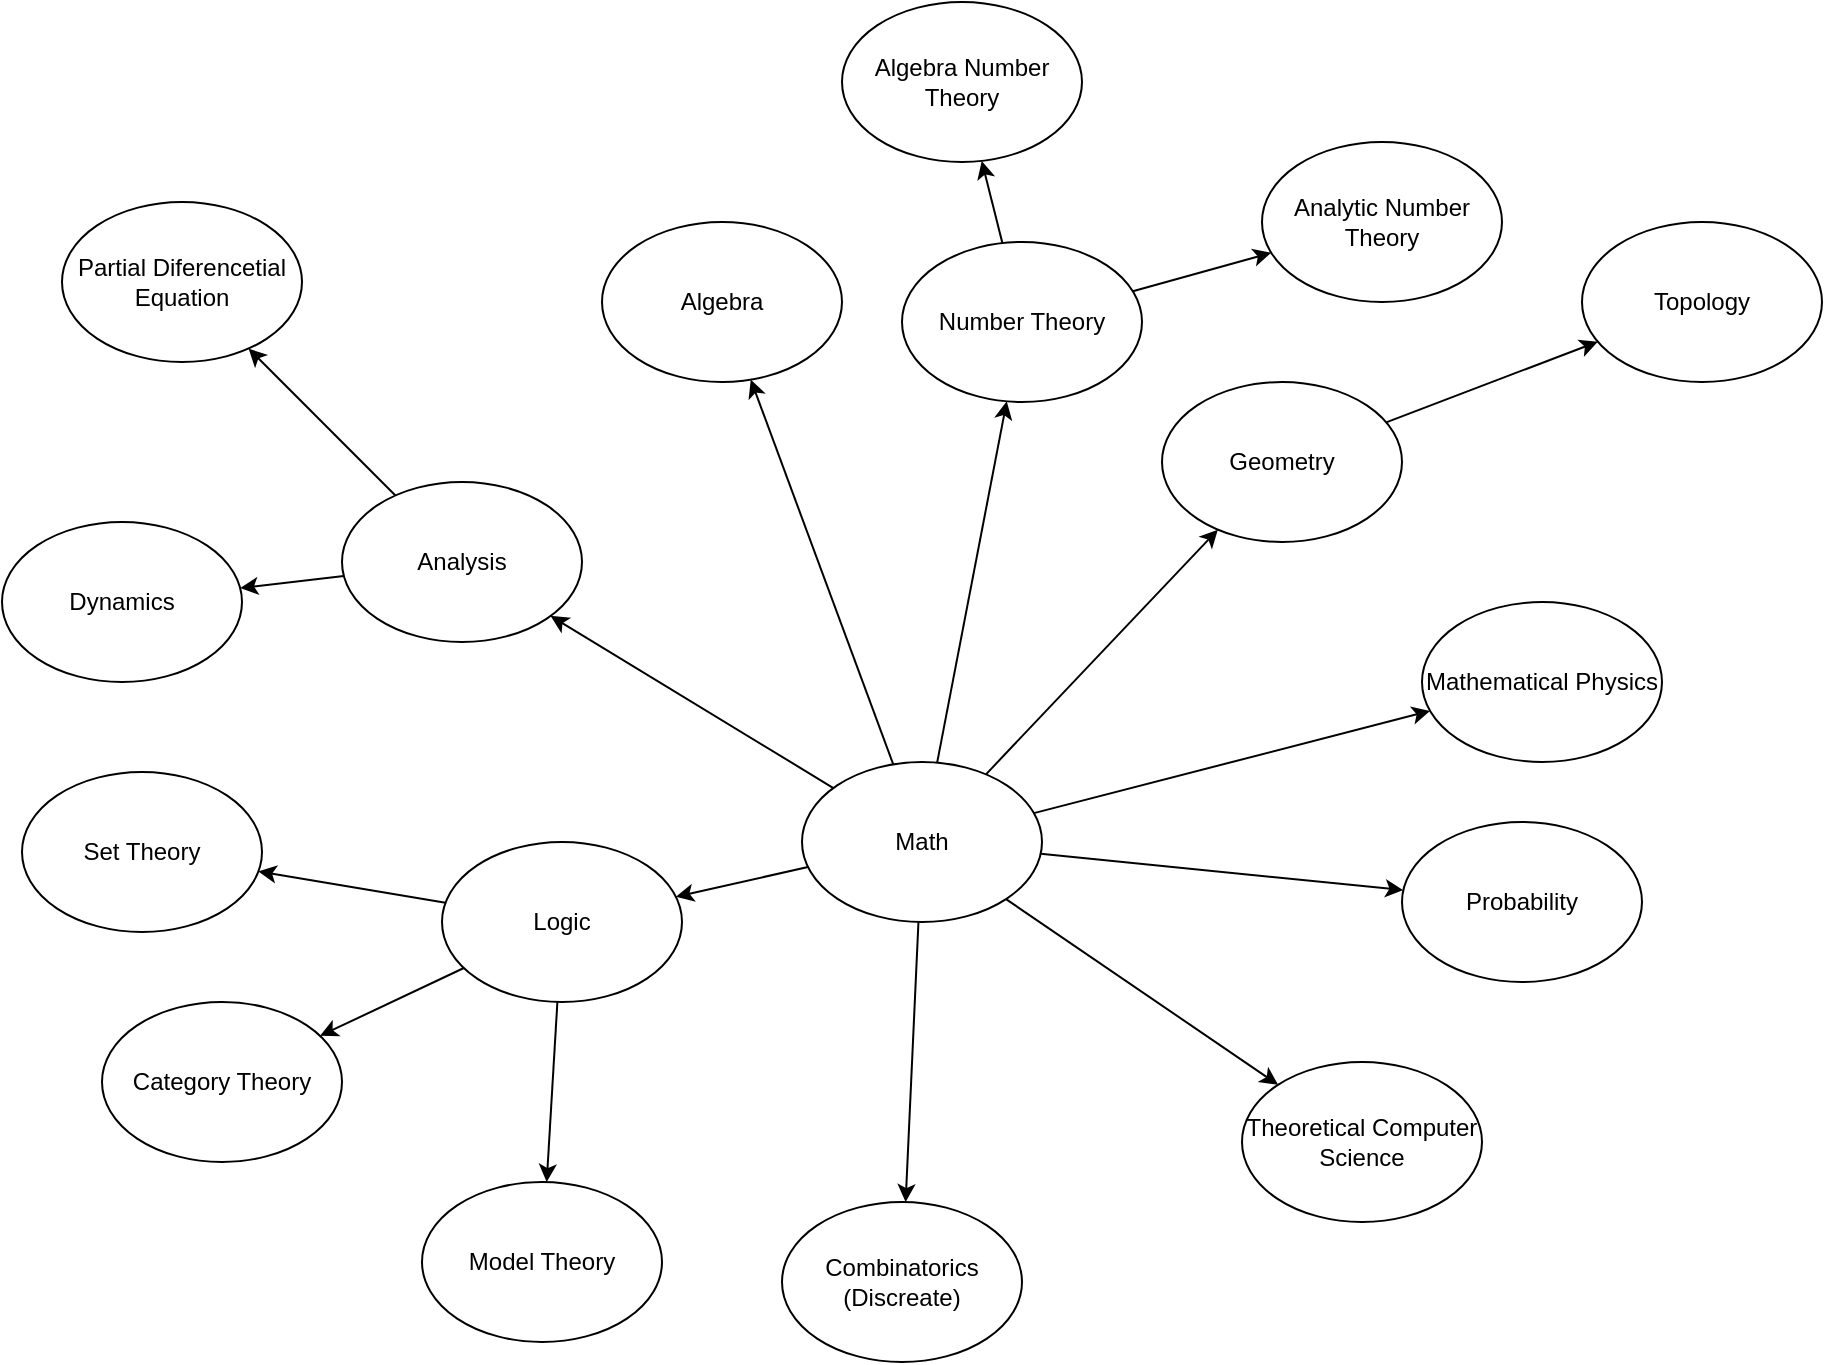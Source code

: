 <mxfile version="20.3.1" type="github">
  <diagram id="C-yN11XaQHERJCoyUqDr" name="หน้า-1">
    <mxGraphModel dx="2138" dy="547" grid="1" gridSize="10" guides="1" tooltips="1" connect="1" arrows="1" fold="1" page="1" pageScale="1" pageWidth="1100" pageHeight="850" math="0" shadow="0">
      <root>
        <mxCell id="0" />
        <mxCell id="1" parent="0" />
        <mxCell id="EYg5Czc74dAmpDCZTBrX-3" style="rounded=0;orthogonalLoop=1;jettySize=auto;html=1;" edge="1" parent="1" source="EYg5Czc74dAmpDCZTBrX-1" target="EYg5Czc74dAmpDCZTBrX-2">
          <mxGeometry relative="1" as="geometry" />
        </mxCell>
        <mxCell id="EYg5Czc74dAmpDCZTBrX-5" style="edgeStyle=none;rounded=0;orthogonalLoop=1;jettySize=auto;html=1;" edge="1" parent="1" source="EYg5Czc74dAmpDCZTBrX-1" target="EYg5Czc74dAmpDCZTBrX-4">
          <mxGeometry relative="1" as="geometry" />
        </mxCell>
        <mxCell id="EYg5Czc74dAmpDCZTBrX-7" style="edgeStyle=none;rounded=0;orthogonalLoop=1;jettySize=auto;html=1;" edge="1" parent="1" source="EYg5Czc74dAmpDCZTBrX-1" target="EYg5Czc74dAmpDCZTBrX-6">
          <mxGeometry relative="1" as="geometry" />
        </mxCell>
        <mxCell id="EYg5Czc74dAmpDCZTBrX-15" style="edgeStyle=none;rounded=0;orthogonalLoop=1;jettySize=auto;html=1;" edge="1" parent="1" source="EYg5Czc74dAmpDCZTBrX-1" target="EYg5Czc74dAmpDCZTBrX-14">
          <mxGeometry relative="1" as="geometry" />
        </mxCell>
        <mxCell id="EYg5Czc74dAmpDCZTBrX-24" style="edgeStyle=none;rounded=0;orthogonalLoop=1;jettySize=auto;html=1;" edge="1" parent="1" source="EYg5Czc74dAmpDCZTBrX-1" target="EYg5Czc74dAmpDCZTBrX-23">
          <mxGeometry relative="1" as="geometry" />
        </mxCell>
        <mxCell id="EYg5Czc74dAmpDCZTBrX-32" style="edgeStyle=none;rounded=0;orthogonalLoop=1;jettySize=auto;html=1;" edge="1" parent="1" source="EYg5Czc74dAmpDCZTBrX-1" target="EYg5Czc74dAmpDCZTBrX-31">
          <mxGeometry relative="1" as="geometry" />
        </mxCell>
        <mxCell id="EYg5Czc74dAmpDCZTBrX-34" style="edgeStyle=none;rounded=0;orthogonalLoop=1;jettySize=auto;html=1;" edge="1" parent="1" source="EYg5Czc74dAmpDCZTBrX-1" target="EYg5Czc74dAmpDCZTBrX-33">
          <mxGeometry relative="1" as="geometry" />
        </mxCell>
        <mxCell id="EYg5Czc74dAmpDCZTBrX-36" style="edgeStyle=none;rounded=0;orthogonalLoop=1;jettySize=auto;html=1;" edge="1" parent="1" source="EYg5Czc74dAmpDCZTBrX-1" target="EYg5Czc74dAmpDCZTBrX-35">
          <mxGeometry relative="1" as="geometry" />
        </mxCell>
        <mxCell id="EYg5Czc74dAmpDCZTBrX-38" style="edgeStyle=none;rounded=0;orthogonalLoop=1;jettySize=auto;html=1;" edge="1" parent="1" source="EYg5Czc74dAmpDCZTBrX-1" target="EYg5Czc74dAmpDCZTBrX-37">
          <mxGeometry relative="1" as="geometry" />
        </mxCell>
        <mxCell id="EYg5Czc74dAmpDCZTBrX-1" value="Math" style="ellipse;whiteSpace=wrap;html=1;" vertex="1" parent="1">
          <mxGeometry x="290" y="420" width="120" height="80" as="geometry" />
        </mxCell>
        <mxCell id="EYg5Czc74dAmpDCZTBrX-2" value="Algebra" style="ellipse;whiteSpace=wrap;html=1;" vertex="1" parent="1">
          <mxGeometry x="190" y="150" width="120" height="80" as="geometry" />
        </mxCell>
        <mxCell id="EYg5Czc74dAmpDCZTBrX-9" style="edgeStyle=none;rounded=0;orthogonalLoop=1;jettySize=auto;html=1;" edge="1" parent="1" source="EYg5Czc74dAmpDCZTBrX-4" target="EYg5Czc74dAmpDCZTBrX-8">
          <mxGeometry relative="1" as="geometry" />
        </mxCell>
        <mxCell id="EYg5Czc74dAmpDCZTBrX-11" style="edgeStyle=none;rounded=0;orthogonalLoop=1;jettySize=auto;html=1;" edge="1" parent="1" source="EYg5Czc74dAmpDCZTBrX-4" target="EYg5Czc74dAmpDCZTBrX-10">
          <mxGeometry relative="1" as="geometry" />
        </mxCell>
        <mxCell id="EYg5Czc74dAmpDCZTBrX-4" value="Number Theory" style="ellipse;whiteSpace=wrap;html=1;" vertex="1" parent="1">
          <mxGeometry x="340" y="160" width="120" height="80" as="geometry" />
        </mxCell>
        <mxCell id="EYg5Czc74dAmpDCZTBrX-13" style="edgeStyle=none;rounded=0;orthogonalLoop=1;jettySize=auto;html=1;" edge="1" parent="1" source="EYg5Czc74dAmpDCZTBrX-6" target="EYg5Czc74dAmpDCZTBrX-12">
          <mxGeometry relative="1" as="geometry" />
        </mxCell>
        <mxCell id="EYg5Czc74dAmpDCZTBrX-6" value="Geometry" style="ellipse;whiteSpace=wrap;html=1;" vertex="1" parent="1">
          <mxGeometry x="470" y="230" width="120" height="80" as="geometry" />
        </mxCell>
        <mxCell id="EYg5Czc74dAmpDCZTBrX-8" value="Algebra Number Theory" style="ellipse;whiteSpace=wrap;html=1;" vertex="1" parent="1">
          <mxGeometry x="310" y="40" width="120" height="80" as="geometry" />
        </mxCell>
        <mxCell id="EYg5Czc74dAmpDCZTBrX-10" value="Analytic Number Theory" style="ellipse;whiteSpace=wrap;html=1;" vertex="1" parent="1">
          <mxGeometry x="520" y="110" width="120" height="80" as="geometry" />
        </mxCell>
        <mxCell id="EYg5Czc74dAmpDCZTBrX-12" value="Topology" style="ellipse;whiteSpace=wrap;html=1;" vertex="1" parent="1">
          <mxGeometry x="680" y="150" width="120" height="80" as="geometry" />
        </mxCell>
        <mxCell id="EYg5Czc74dAmpDCZTBrX-17" style="edgeStyle=none;rounded=0;orthogonalLoop=1;jettySize=auto;html=1;" edge="1" parent="1" source="EYg5Czc74dAmpDCZTBrX-14" target="EYg5Czc74dAmpDCZTBrX-18">
          <mxGeometry relative="1" as="geometry">
            <mxPoint x="5.857" y="384.205" as="targetPoint" />
          </mxGeometry>
        </mxCell>
        <mxCell id="EYg5Czc74dAmpDCZTBrX-22" style="edgeStyle=none;rounded=0;orthogonalLoop=1;jettySize=auto;html=1;" edge="1" parent="1" source="EYg5Czc74dAmpDCZTBrX-14" target="EYg5Czc74dAmpDCZTBrX-21">
          <mxGeometry relative="1" as="geometry" />
        </mxCell>
        <mxCell id="EYg5Czc74dAmpDCZTBrX-14" value="Analysis" style="ellipse;whiteSpace=wrap;html=1;" vertex="1" parent="1">
          <mxGeometry x="60" y="280" width="120" height="80" as="geometry" />
        </mxCell>
        <mxCell id="EYg5Czc74dAmpDCZTBrX-18" value="Partial Diferencetial Equation" style="ellipse;whiteSpace=wrap;html=1;" vertex="1" parent="1">
          <mxGeometry x="-80" y="140" width="120" height="80" as="geometry" />
        </mxCell>
        <mxCell id="EYg5Czc74dAmpDCZTBrX-21" value="Dynamics" style="ellipse;whiteSpace=wrap;html=1;" vertex="1" parent="1">
          <mxGeometry x="-110" y="300" width="120" height="80" as="geometry" />
        </mxCell>
        <mxCell id="EYg5Czc74dAmpDCZTBrX-28" style="edgeStyle=none;rounded=0;orthogonalLoop=1;jettySize=auto;html=1;" edge="1" parent="1" source="EYg5Czc74dAmpDCZTBrX-23" target="EYg5Czc74dAmpDCZTBrX-25">
          <mxGeometry relative="1" as="geometry" />
        </mxCell>
        <mxCell id="EYg5Czc74dAmpDCZTBrX-29" style="edgeStyle=none;rounded=0;orthogonalLoop=1;jettySize=auto;html=1;" edge="1" parent="1" source="EYg5Czc74dAmpDCZTBrX-23" target="EYg5Czc74dAmpDCZTBrX-26">
          <mxGeometry relative="1" as="geometry" />
        </mxCell>
        <mxCell id="EYg5Czc74dAmpDCZTBrX-30" style="edgeStyle=none;rounded=0;orthogonalLoop=1;jettySize=auto;html=1;" edge="1" parent="1" source="EYg5Czc74dAmpDCZTBrX-23" target="EYg5Czc74dAmpDCZTBrX-27">
          <mxGeometry relative="1" as="geometry" />
        </mxCell>
        <mxCell id="EYg5Czc74dAmpDCZTBrX-23" value="Logic" style="ellipse;whiteSpace=wrap;html=1;" vertex="1" parent="1">
          <mxGeometry x="110" y="460" width="120" height="80" as="geometry" />
        </mxCell>
        <mxCell id="EYg5Czc74dAmpDCZTBrX-25" value="Set Theory" style="ellipse;whiteSpace=wrap;html=1;" vertex="1" parent="1">
          <mxGeometry x="-100" y="425" width="120" height="80" as="geometry" />
        </mxCell>
        <mxCell id="EYg5Czc74dAmpDCZTBrX-26" value="Category Theory" style="ellipse;whiteSpace=wrap;html=1;" vertex="1" parent="1">
          <mxGeometry x="-60" y="540" width="120" height="80" as="geometry" />
        </mxCell>
        <mxCell id="EYg5Czc74dAmpDCZTBrX-27" value="Model Theory" style="ellipse;whiteSpace=wrap;html=1;" vertex="1" parent="1">
          <mxGeometry x="100" y="630" width="120" height="80" as="geometry" />
        </mxCell>
        <mxCell id="EYg5Czc74dAmpDCZTBrX-31" value="Combinatorics&lt;br&gt;(Discreate)" style="ellipse;whiteSpace=wrap;html=1;" vertex="1" parent="1">
          <mxGeometry x="280" y="640" width="120" height="80" as="geometry" />
        </mxCell>
        <mxCell id="EYg5Czc74dAmpDCZTBrX-33" value="Theoretical Computer Science" style="ellipse;whiteSpace=wrap;html=1;" vertex="1" parent="1">
          <mxGeometry x="510" y="570" width="120" height="80" as="geometry" />
        </mxCell>
        <mxCell id="EYg5Czc74dAmpDCZTBrX-35" value="Probability" style="ellipse;whiteSpace=wrap;html=1;" vertex="1" parent="1">
          <mxGeometry x="590" y="450" width="120" height="80" as="geometry" />
        </mxCell>
        <mxCell id="EYg5Czc74dAmpDCZTBrX-37" value="Mathematical Physics" style="ellipse;whiteSpace=wrap;html=1;" vertex="1" parent="1">
          <mxGeometry x="600" y="340" width="120" height="80" as="geometry" />
        </mxCell>
      </root>
    </mxGraphModel>
  </diagram>
</mxfile>
